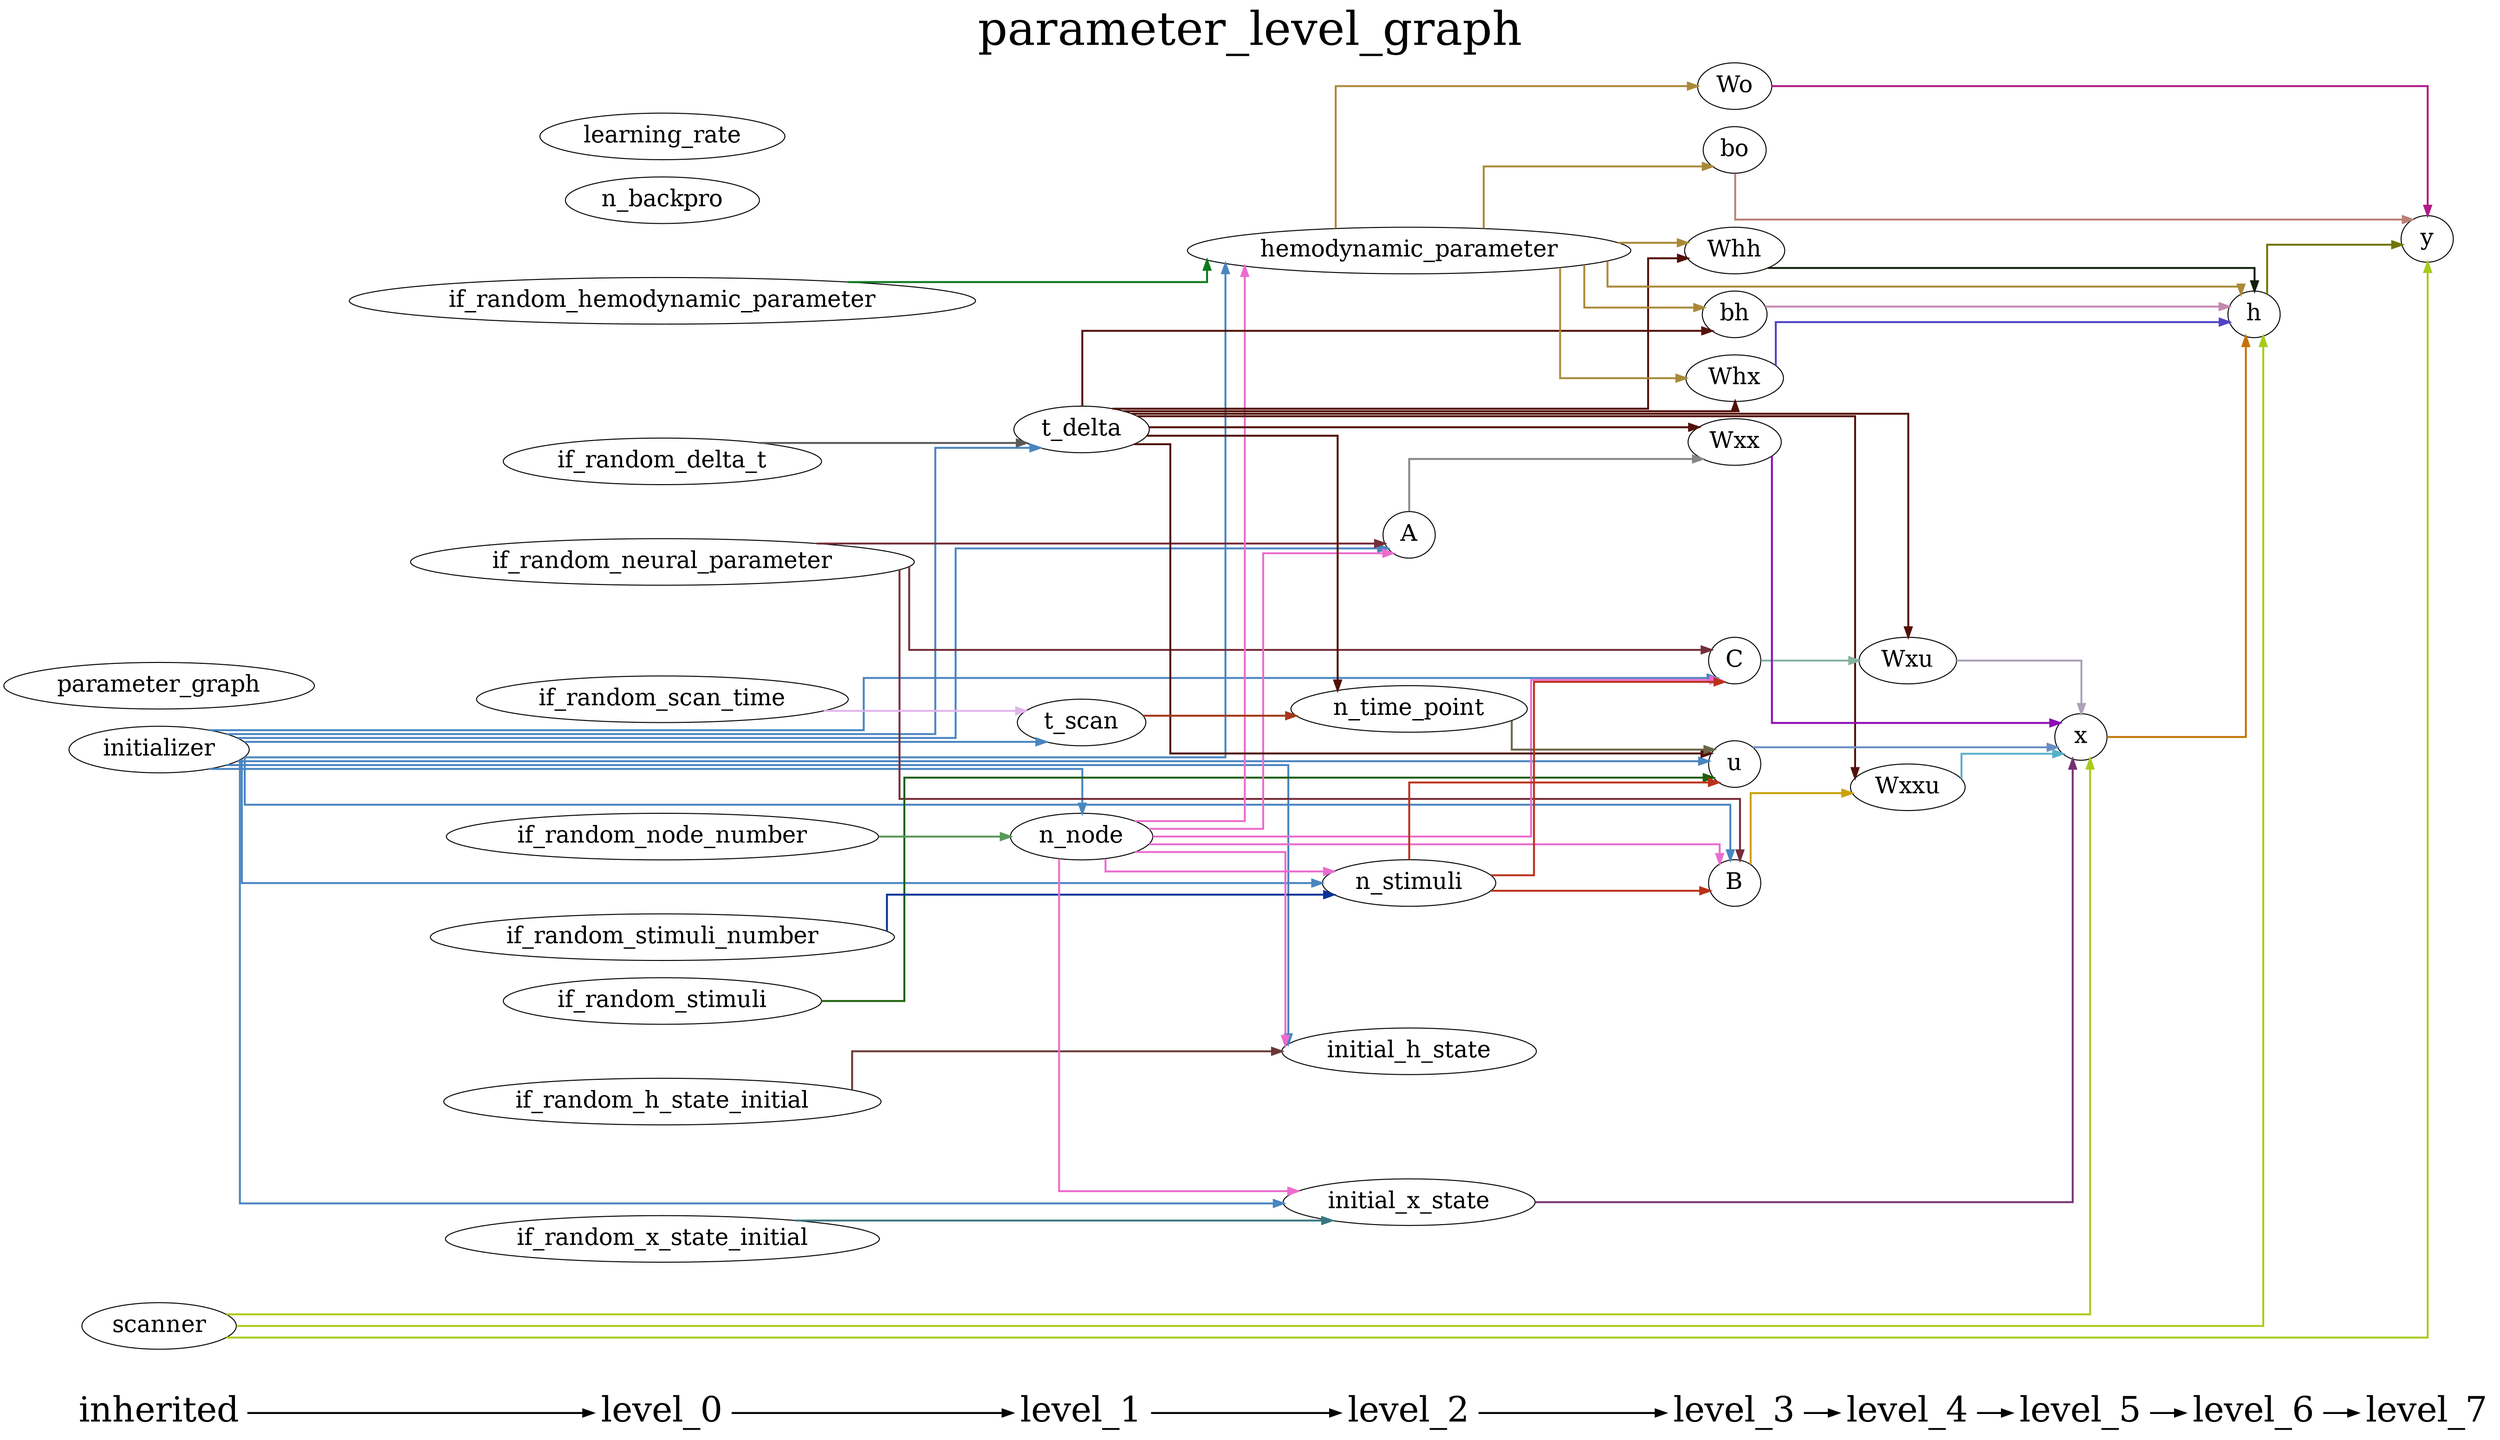digraph G {
          splines=ortho;
          fontsize = 48;
          rankdir = "LR";
          node[fontsize=24];
          edge[penwidth=2];
          {
          node [shape=plaintext fontsize=36];
          inherited -> 
          level_0 -> 
          level_1 -> 
          level_2 -> 
          level_3 -> 
          level_4 -> 
          level_5 -> 
          level_6 -> 
          level_7
          }
          {rank = same;
          inherited;
          initializer;
          parameter_graph;
          scanner;
          }
          {rank = same;
          level_0;
          if_random_neural_parameter;
          if_random_hemodynamic_parameter;
          if_random_x_state_initial;
          if_random_h_state_initial;
          if_random_stimuli;
          if_random_node_number;
          if_random_stimuli_number;
          if_random_delta_t;
          if_random_scan_time;
          n_backpro;
          learning_rate;
          }
          {rank = same;
          level_1;
          n_node;
          t_delta;
          t_scan;
          }
          {rank = same;
          level_2;
          n_time_point;
          n_stimuli;
          A;
          hemodynamic_parameter;
          initial_x_state;
          initial_h_state;
          }
          {rank = same;
          level_3;
          u;
          B;
          C;
          Wxx;
          Whx;
          Whh;
          bh;
          Wo;
          bo;
          }
          {rank = same;
          level_4;
          Wxxu;
          Wxu;
          }
          {rank = same;
          level_5;
          x;
          }
          {rank = same;
          level_6;
          h;
          }
          {rank = same;
          level_7;
          y;
          }
          n_stimuli -> B [color="#BB311B"];
          n_stimuli -> C [color="#BB311B"];
          n_stimuli -> u [color="#BB311B"];
          learning_rate ;
          initial_h_state ;
          n_time_point -> u [color="#6A6647"];
          if_random_delta_t -> t_delta [color="#5B5A5B"];
          Whx -> h [color="#5143C6"];
          Wxu -> x [color="#ABA1B9"];
          n_backpro ;
          hemodynamic_parameter -> Whx [color="#AA8A39"];
          hemodynamic_parameter -> Wo [color="#AA8A39"];
          hemodynamic_parameter -> bh [color="#AA8A39"];
          hemodynamic_parameter -> bo [color="#AA8A39"];
          hemodynamic_parameter -> Whh [color="#AA8A39"];
          hemodynamic_parameter -> h [color="#AA8A39"];
          scanner -> y [color="#A8CB1B"];
          scanner -> h [color="#A8CB1B"];
          scanner -> x [color="#A8CB1B"];
          B -> Wxxu [color="#CBA206"];
          x -> h [color="#C47302"];
          bh -> h [color="#C389B0"];
          A -> Wxx [color="#878788"];
          parameter_graph ;
          bo -> y [color="#BA8074"];
          t_scan -> n_time_point [color="#A33818"];
          Whh -> h [color="#131E0B"];
          C -> Wxu [color="#83B2A0"];
          u -> x [color="#698EC3"];
          if_random_scan_time -> t_scan [color="#E1B5EB"];
          if_random_stimuli_number -> n_stimuli [color="#083298"];
          initializer -> n_stimuli [color="#4985C1"];
          initializer -> initial_h_state [color="#4985C1"];
          initializer -> hemodynamic_parameter [color="#4985C1"];
          initializer -> B [color="#4985C1"];
          initializer -> A [color="#4985C1"];
          initializer -> t_scan [color="#4985C1"];
          initializer -> C [color="#4985C1"];
          initializer -> u [color="#4985C1"];
          initializer -> t_delta [color="#4985C1"];
          initializer -> n_node [color="#4985C1"];
          initializer -> initial_x_state [color="#4985C1"];
          t_delta -> n_time_point [color="#521107"];
          t_delta -> Whx [color="#521107"];
          t_delta -> bh [color="#521107"];
          t_delta -> Whh [color="#521107"];
          t_delta -> u [color="#521107"];
          t_delta -> Wxu [color="#521107"];
          t_delta -> Wxx [color="#521107"];
          t_delta -> Wxxu [color="#521107"];
          h -> y [color="#727404"];
          n_node -> n_stimuli [color="#EB6CCE"];
          n_node -> initial_h_state [color="#EB6CCE"];
          n_node -> hemodynamic_parameter [color="#EB6CCE"];
          n_node -> B [color="#EB6CCE"];
          n_node -> A [color="#EB6CCE"];
          n_node -> C [color="#EB6CCE"];
          n_node -> initial_x_state [color="#EB6CCE"];
          Wo -> y [color="#B21A86"];
          if_random_node_number -> n_node [color="#58995A"];
          if_random_stimuli -> u [color="#1E600B"];
          if_random_x_state_initial -> initial_x_state [color="#367780"];
          if_random_h_state_initial -> initial_h_state [color="#6A3935"];
          y ;
          Wxx -> x [color="#8C0EB3"];
          if_random_neural_parameter -> B [color="#762E3A"];
          if_random_neural_parameter -> A [color="#762E3A"];
          if_random_neural_parameter -> C [color="#762E3A"];
          initial_x_state -> x [color="#773274"];
          if_random_hemodynamic_parameter -> hemodynamic_parameter [color="#0B7A1A"];
          Wxxu -> x [color="#57B1CC"];
          labelloc = "t";
          label = "parameter_level_graph";
}